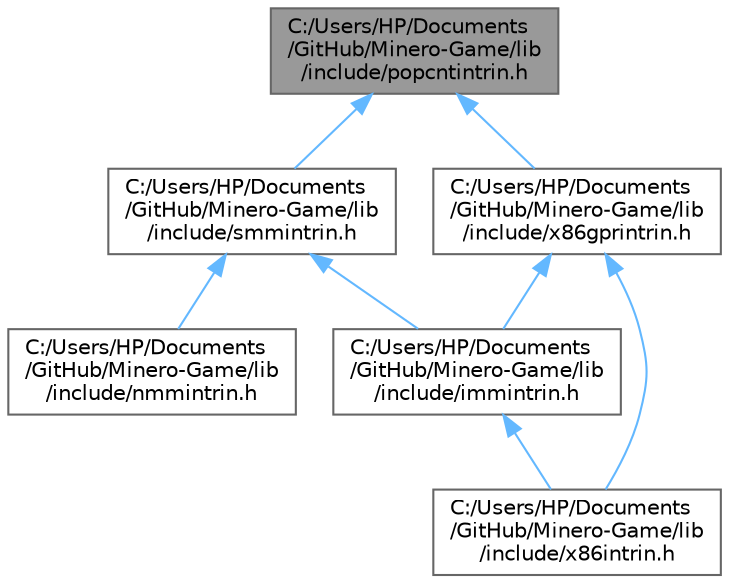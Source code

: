 digraph "C:/Users/HP/Documents/GitHub/Minero-Game/lib/include/popcntintrin.h"
{
 // LATEX_PDF_SIZE
  bgcolor="transparent";
  edge [fontname=Helvetica,fontsize=10,labelfontname=Helvetica,labelfontsize=10];
  node [fontname=Helvetica,fontsize=10,shape=box,height=0.2,width=0.4];
  Node1 [id="Node000001",label="C:/Users/HP/Documents\l/GitHub/Minero-Game/lib\l/include/popcntintrin.h",height=0.2,width=0.4,color="gray40", fillcolor="grey60", style="filled", fontcolor="black",tooltip=" "];
  Node1 -> Node2 [id="edge1_Node000001_Node000002",dir="back",color="steelblue1",style="solid",tooltip=" "];
  Node2 [id="Node000002",label="C:/Users/HP/Documents\l/GitHub/Minero-Game/lib\l/include/smmintrin.h",height=0.2,width=0.4,color="grey40", fillcolor="white", style="filled",URL="$lib_2include_2smmintrin_8h.html",tooltip=" "];
  Node2 -> Node3 [id="edge2_Node000002_Node000003",dir="back",color="steelblue1",style="solid",tooltip=" "];
  Node3 [id="Node000003",label="C:/Users/HP/Documents\l/GitHub/Minero-Game/lib\l/include/immintrin.h",height=0.2,width=0.4,color="grey40", fillcolor="white", style="filled",URL="$lib_2include_2immintrin_8h.html",tooltip=" "];
  Node3 -> Node4 [id="edge3_Node000003_Node000004",dir="back",color="steelblue1",style="solid",tooltip=" "];
  Node4 [id="Node000004",label="C:/Users/HP/Documents\l/GitHub/Minero-Game/lib\l/include/x86intrin.h",height=0.2,width=0.4,color="grey40", fillcolor="white", style="filled",URL="$lib_2include_2x86intrin_8h.html",tooltip=" "];
  Node2 -> Node5 [id="edge4_Node000002_Node000005",dir="back",color="steelblue1",style="solid",tooltip=" "];
  Node5 [id="Node000005",label="C:/Users/HP/Documents\l/GitHub/Minero-Game/lib\l/include/nmmintrin.h",height=0.2,width=0.4,color="grey40", fillcolor="white", style="filled",URL="$lib_2include_2nmmintrin_8h.html",tooltip=" "];
  Node1 -> Node6 [id="edge5_Node000001_Node000006",dir="back",color="steelblue1",style="solid",tooltip=" "];
  Node6 [id="Node000006",label="C:/Users/HP/Documents\l/GitHub/Minero-Game/lib\l/include/x86gprintrin.h",height=0.2,width=0.4,color="grey40", fillcolor="white", style="filled",URL="$lib_2include_2x86gprintrin_8h.html",tooltip=" "];
  Node6 -> Node3 [id="edge6_Node000006_Node000003",dir="back",color="steelblue1",style="solid",tooltip=" "];
  Node6 -> Node4 [id="edge7_Node000006_Node000004",dir="back",color="steelblue1",style="solid",tooltip=" "];
}
